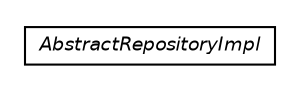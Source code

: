 #!/usr/local/bin/dot
#
# Class diagram 
# Generated by UMLGraph version R5_6 (http://www.umlgraph.org/)
#

digraph G {
	edge [fontname="Helvetica",fontsize=10,labelfontname="Helvetica",labelfontsize=10];
	node [fontname="Helvetica",fontsize=10,shape=plaintext];
	nodesep=0.25;
	ranksep=0.5;
	// net.ljcomputing.repository.impl.AbstractRepositoryImpl
	c0 [label=<<table title="net.ljcomputing.repository.impl.AbstractRepositoryImpl" border="0" cellborder="1" cellspacing="0" cellpadding="2" port="p" href="./AbstractRepositoryImpl.html">
		<tr><td><table border="0" cellspacing="0" cellpadding="1">
<tr><td align="center" balign="center"><font face="Helvetica-Oblique"> AbstractRepositoryImpl </font></td></tr>
		</table></td></tr>
		</table>>, URL="./AbstractRepositoryImpl.html", fontname="Helvetica", fontcolor="black", fontsize=9.0];
}

